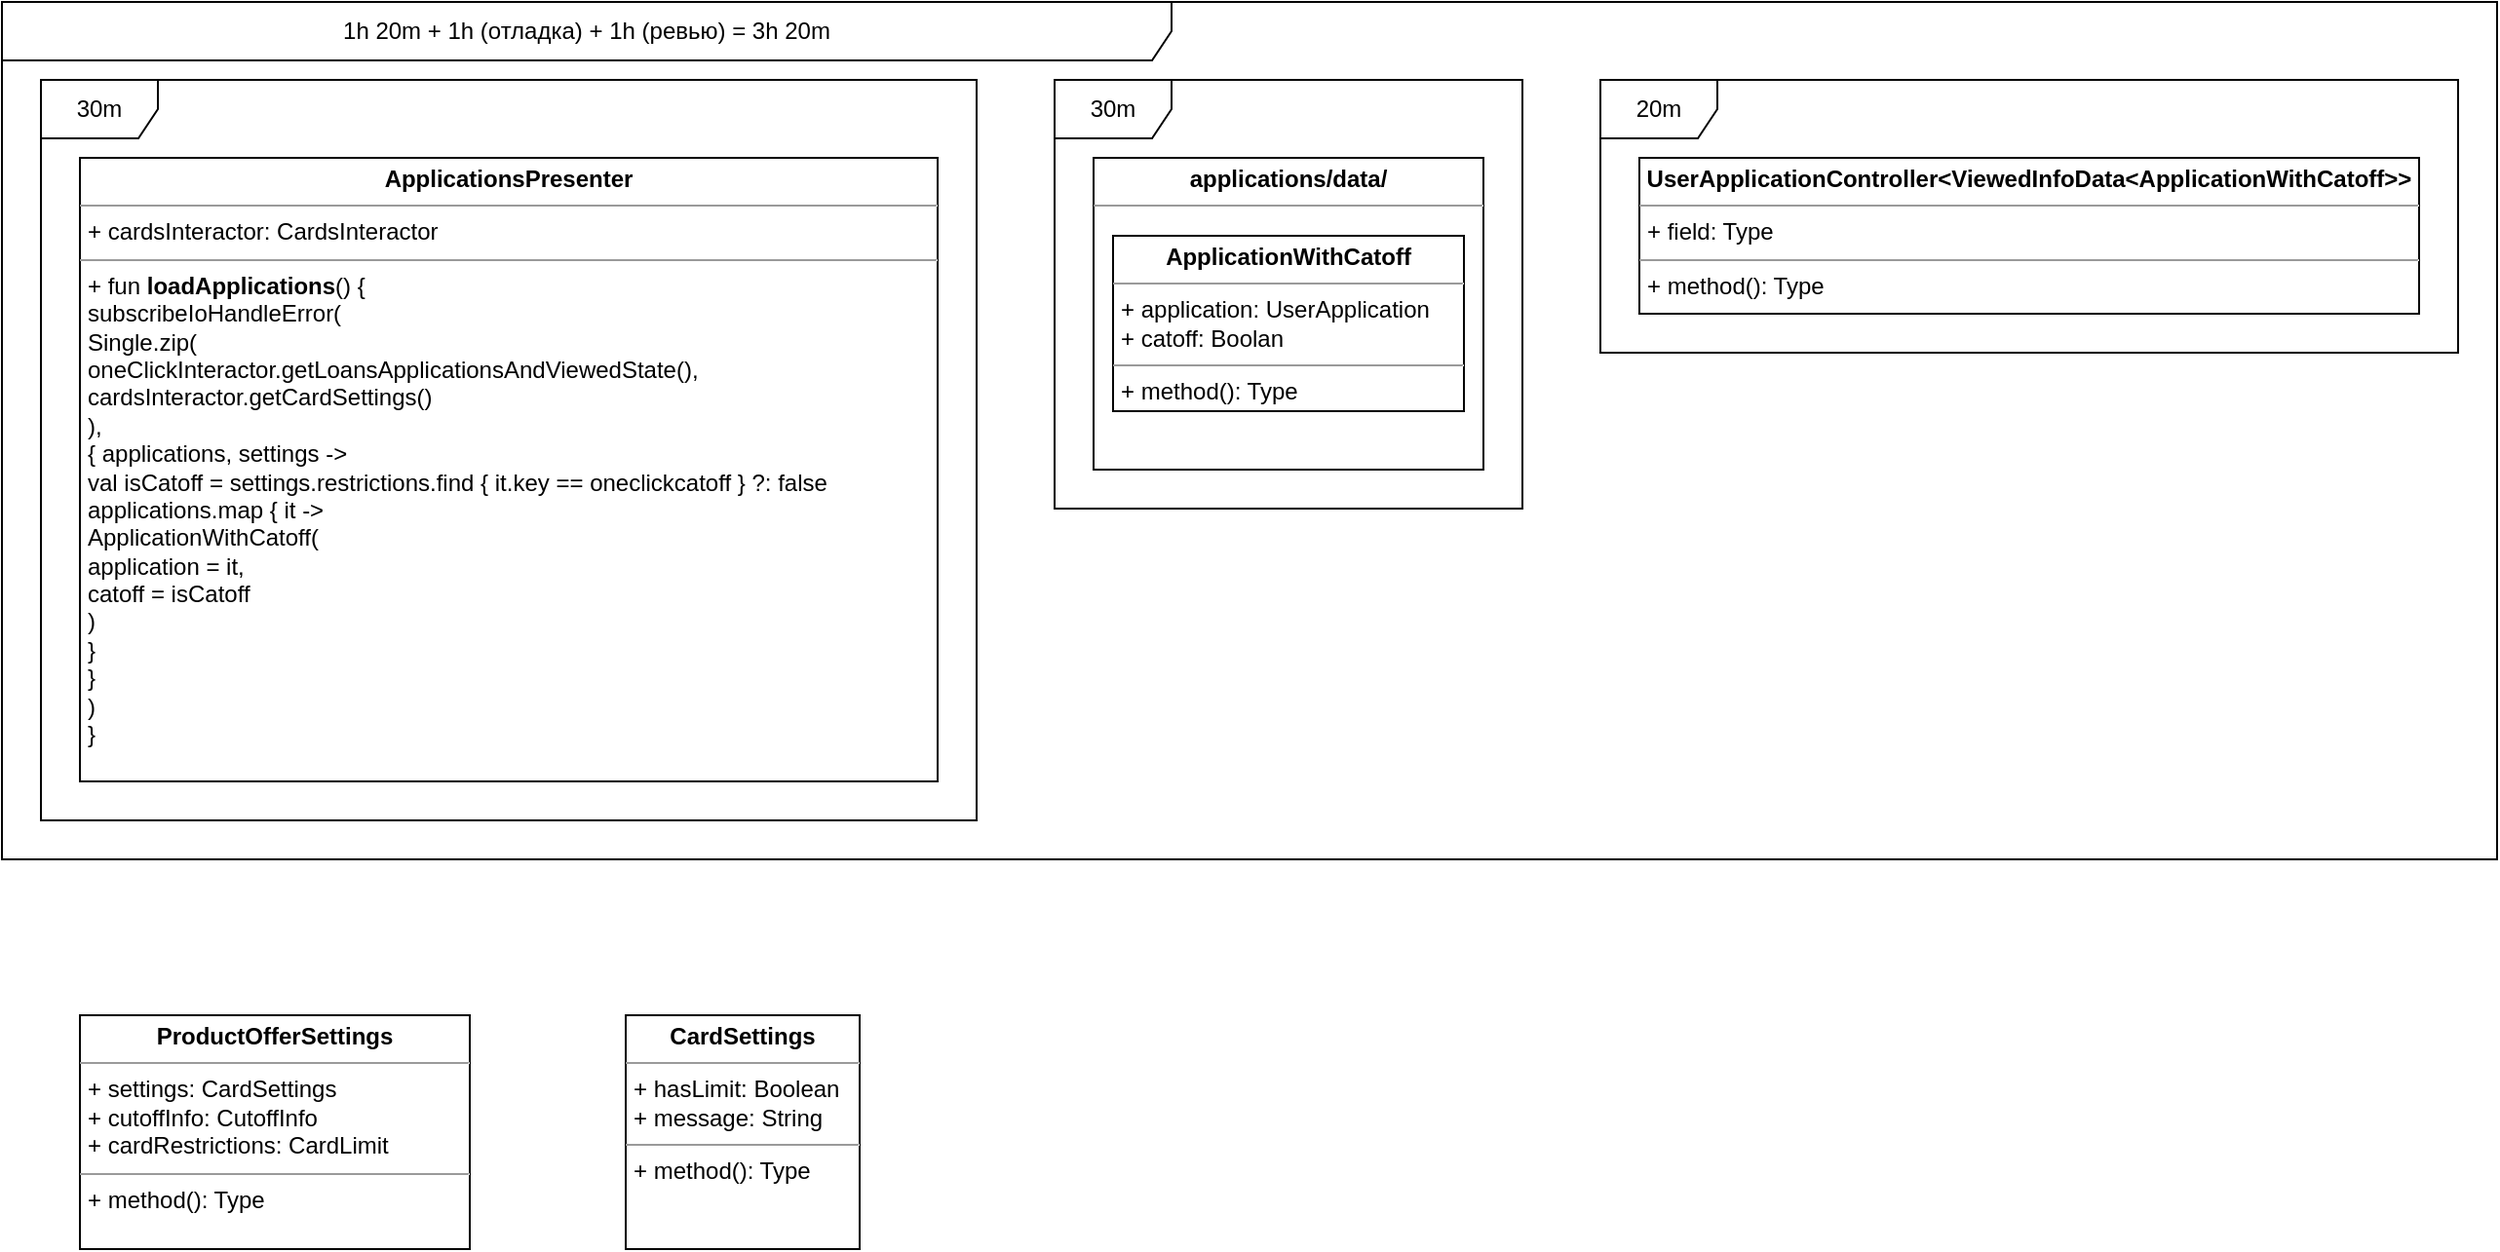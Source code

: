 <mxfile version="17.1.3" type="github">
  <diagram id="Eis_eFVHxR-a4-kXCJjX" name="Page-1">
    <mxGraphModel dx="526" dy="356" grid="1" gridSize="10" guides="1" tooltips="1" connect="1" arrows="1" fold="1" page="1" pageScale="1" pageWidth="827" pageHeight="1169" math="0" shadow="0">
      <root>
        <mxCell id="0" />
        <mxCell id="1" parent="0" />
        <mxCell id="hHCWy-CW16zpLLpsJlLM-5" value="&lt;p style=&quot;margin: 0px ; margin-top: 4px ; text-align: center&quot;&gt;&lt;b&gt;ApplicationsPresenter&lt;/b&gt;&lt;/p&gt;&lt;hr size=&quot;1&quot;&gt;&lt;p style=&quot;margin: 0px ; margin-left: 4px&quot;&gt;+ cardsInteractor: CardsInteractor&lt;br&gt;&lt;/p&gt;&lt;hr size=&quot;1&quot;&gt;&lt;p style=&quot;margin: 0px ; margin-left: 4px&quot;&gt;+ fun &lt;b&gt;loadApplications&lt;/b&gt;() {&lt;/p&gt;&lt;p style=&quot;margin: 0px ; margin-left: 4px&quot;&gt;subscribeIoHandleError(&lt;/p&gt;&lt;p style=&quot;margin: 0px ; margin-left: 4px&quot;&gt;Single.zip(&lt;/p&gt;&lt;p style=&quot;margin: 0px ; margin-left: 4px&quot;&gt;oneClickInteractor.getLoansApplicationsAndViewedState(),&lt;/p&gt;&lt;p style=&quot;margin: 0px ; margin-left: 4px&quot;&gt;cardsInteractor.getCardSettings()&lt;br&gt;&lt;/p&gt;&lt;p style=&quot;margin: 0px ; margin-left: 4px&quot;&gt;),&lt;/p&gt;&lt;p style=&quot;margin: 0px ; margin-left: 4px&quot;&gt;{ applications, settings -&amp;gt;&lt;/p&gt;&lt;p style=&quot;margin: 0px ; margin-left: 4px&quot;&gt;val isCatoff = settings.restrictions.find { it.key == oneclickcatoff } ?: false&lt;br&gt;&lt;/p&gt;&lt;p style=&quot;margin: 0px ; margin-left: 4px&quot;&gt;applications.map { it -&amp;gt;&lt;br&gt;&lt;/p&gt;&lt;p style=&quot;margin: 0px ; margin-left: 4px&quot;&gt;ApplicationWithCatoff(&lt;/p&gt;&lt;p style=&quot;margin: 0px ; margin-left: 4px&quot;&gt;application = it,&lt;/p&gt;&lt;p style=&quot;margin: 0px ; margin-left: 4px&quot;&gt;catoff = isCatoff&lt;/p&gt;&lt;p style=&quot;margin: 0px ; margin-left: 4px&quot;&gt;)&lt;br&gt;&lt;/p&gt;&lt;p style=&quot;margin: 0px ; margin-left: 4px&quot;&gt;}&lt;/p&gt;&lt;p style=&quot;margin: 0px ; margin-left: 4px&quot;&gt;}&lt;br&gt;&lt;/p&gt;&lt;p style=&quot;margin: 0px ; margin-left: 4px&quot;&gt;)&lt;br&gt;&lt;/p&gt;&lt;p style=&quot;margin: 0px ; margin-left: 4px&quot;&gt;}&lt;/p&gt;&lt;p style=&quot;margin: 0px ; margin-left: 4px&quot;&gt;&lt;br&gt;&lt;/p&gt;" style="verticalAlign=top;align=left;overflow=fill;fontSize=12;fontFamily=Helvetica;html=1;" parent="1" vertex="1">
          <mxGeometry x="80" y="80" width="440" height="320" as="geometry" />
        </mxCell>
        <mxCell id="hHCWy-CW16zpLLpsJlLM-6" value="&lt;p style=&quot;margin: 0px ; margin-top: 4px ; text-align: center&quot;&gt;&lt;b&gt;applications/data/&lt;/b&gt;&lt;br&gt;&lt;/p&gt;&lt;hr size=&quot;1&quot;&gt;&lt;div style=&quot;height: 2px&quot;&gt;&lt;/div&gt;" style="verticalAlign=top;align=left;overflow=fill;fontSize=12;fontFamily=Helvetica;html=1;" parent="1" vertex="1">
          <mxGeometry x="600" y="80" width="200" height="160" as="geometry" />
        </mxCell>
        <mxCell id="hHCWy-CW16zpLLpsJlLM-7" value="&lt;p style=&quot;margin: 0px ; margin-top: 4px ; text-align: center&quot;&gt;&lt;b&gt;ApplicationWithCatoff&lt;/b&gt;&lt;/p&gt;&lt;hr size=&quot;1&quot;&gt;&lt;p style=&quot;margin: 0px ; margin-left: 4px&quot;&gt;+ application: UserApplication&lt;/p&gt;&lt;p style=&quot;margin: 0px ; margin-left: 4px&quot;&gt;+ catoff: Boolan&lt;br&gt;&lt;/p&gt;&lt;hr size=&quot;1&quot;&gt;&lt;p style=&quot;margin: 0px ; margin-left: 4px&quot;&gt;+ method(): Type&lt;/p&gt;" style="verticalAlign=top;align=left;overflow=fill;fontSize=12;fontFamily=Helvetica;html=1;" parent="1" vertex="1">
          <mxGeometry x="610" y="120" width="180" height="90" as="geometry" />
        </mxCell>
        <mxCell id="hHCWy-CW16zpLLpsJlLM-8" value="&lt;p style=&quot;margin: 0px ; margin-top: 4px ; text-align: center&quot;&gt;&lt;b&gt;UserApplicationController&amp;lt;ViewedInfoData&amp;lt;ApplicationWithCatoff&amp;gt;&amp;gt;&lt;/b&gt;&lt;/p&gt;&lt;hr size=&quot;1&quot;&gt;&lt;p style=&quot;margin: 0px ; margin-left: 4px&quot;&gt;+ field: Type&lt;/p&gt;&lt;hr size=&quot;1&quot;&gt;&lt;p style=&quot;margin: 0px ; margin-left: 4px&quot;&gt;+ method(): Type&lt;/p&gt;" style="verticalAlign=top;align=left;overflow=fill;fontSize=12;fontFamily=Helvetica;html=1;" parent="1" vertex="1">
          <mxGeometry x="880" y="80" width="400" height="80" as="geometry" />
        </mxCell>
        <mxCell id="hHCWy-CW16zpLLpsJlLM-9" value="30m" style="shape=umlFrame;whiteSpace=wrap;html=1;" parent="1" vertex="1">
          <mxGeometry x="60" y="40" width="480" height="380" as="geometry" />
        </mxCell>
        <mxCell id="hHCWy-CW16zpLLpsJlLM-10" value="30m" style="shape=umlFrame;whiteSpace=wrap;html=1;" parent="1" vertex="1">
          <mxGeometry x="580" y="40" width="240" height="220" as="geometry" />
        </mxCell>
        <mxCell id="hHCWy-CW16zpLLpsJlLM-11" value="20m" style="shape=umlFrame;whiteSpace=wrap;html=1;" parent="1" vertex="1">
          <mxGeometry x="860" y="40" width="440" height="140" as="geometry" />
        </mxCell>
        <mxCell id="hHCWy-CW16zpLLpsJlLM-12" value="1h 20m + 1h (отладка) + 1h (ревью) = 3h 20m" style="shape=umlFrame;whiteSpace=wrap;html=1;width=600;height=30;" parent="1" vertex="1">
          <mxGeometry x="40" width="1280" height="440" as="geometry" />
        </mxCell>
        <mxCell id="XphX5IGGvjIQjmEh3Rdf-1" value="&lt;p style=&quot;margin: 0px ; margin-top: 4px ; text-align: center&quot;&gt;&lt;b&gt;ProductOfferSettings&lt;/b&gt;&lt;/p&gt;&lt;hr size=&quot;1&quot;&gt;&lt;p style=&quot;margin: 0px ; margin-left: 4px&quot;&gt;+ settings: CardSettings&lt;/p&gt;&lt;p style=&quot;margin: 0px ; margin-left: 4px&quot;&gt;+ cutoffInfo: CutoffInfo&lt;/p&gt;&lt;p style=&quot;margin: 0px ; margin-left: 4px&quot;&gt;+ cardRestrictions: CardLimit&lt;br&gt;&lt;/p&gt;&lt;hr size=&quot;1&quot;&gt;&lt;p style=&quot;margin: 0px ; margin-left: 4px&quot;&gt;+ method(): Type&lt;/p&gt;" style="verticalAlign=top;align=left;overflow=fill;fontSize=12;fontFamily=Helvetica;html=1;" vertex="1" parent="1">
          <mxGeometry x="80" y="520" width="200" height="120" as="geometry" />
        </mxCell>
        <mxCell id="XphX5IGGvjIQjmEh3Rdf-2" value="&lt;p style=&quot;margin: 0px ; margin-top: 4px ; text-align: center&quot;&gt;&lt;b&gt;CardSettings&lt;/b&gt;&lt;/p&gt;&lt;hr size=&quot;1&quot;&gt;&lt;p style=&quot;margin: 0px ; margin-left: 4px&quot;&gt;+ hasLimit: Boolean&lt;/p&gt;&lt;p style=&quot;margin: 0px ; margin-left: 4px&quot;&gt;+ message: String&lt;br&gt;&lt;/p&gt;&lt;hr size=&quot;1&quot;&gt;&lt;p style=&quot;margin: 0px ; margin-left: 4px&quot;&gt;+ method(): Type&lt;/p&gt;" style="verticalAlign=top;align=left;overflow=fill;fontSize=12;fontFamily=Helvetica;html=1;" vertex="1" parent="1">
          <mxGeometry x="360" y="520" width="120" height="120" as="geometry" />
        </mxCell>
      </root>
    </mxGraphModel>
  </diagram>
</mxfile>
